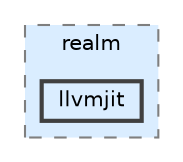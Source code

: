 digraph "/home/runner/work/realm/realm/realm-src/src/realm/llvmjit"
{
 // LATEX_PDF_SIZE
  bgcolor="transparent";
  edge [fontname=Helvetica,fontsize=10,labelfontname=Helvetica,labelfontsize=10];
  node [fontname=Helvetica,fontsize=10,shape=box,height=0.2,width=0.4];
  compound=true
  subgraph clusterdir_06cde62235d8b7ed0bac91e2b7ac07d2 {
    graph [ bgcolor="#daedff", pencolor="grey50", label="realm", fontname=Helvetica,fontsize=10 style="filled,dashed", URL="dir_06cde62235d8b7ed0bac91e2b7ac07d2.html",tooltip=""]
  dir_2c26b804b0f43feb2b0df744e309e89e [label="llvmjit", fillcolor="#daedff", color="grey25", style="filled,bold", URL="dir_2c26b804b0f43feb2b0df744e309e89e.html",tooltip=""];
  }
}
